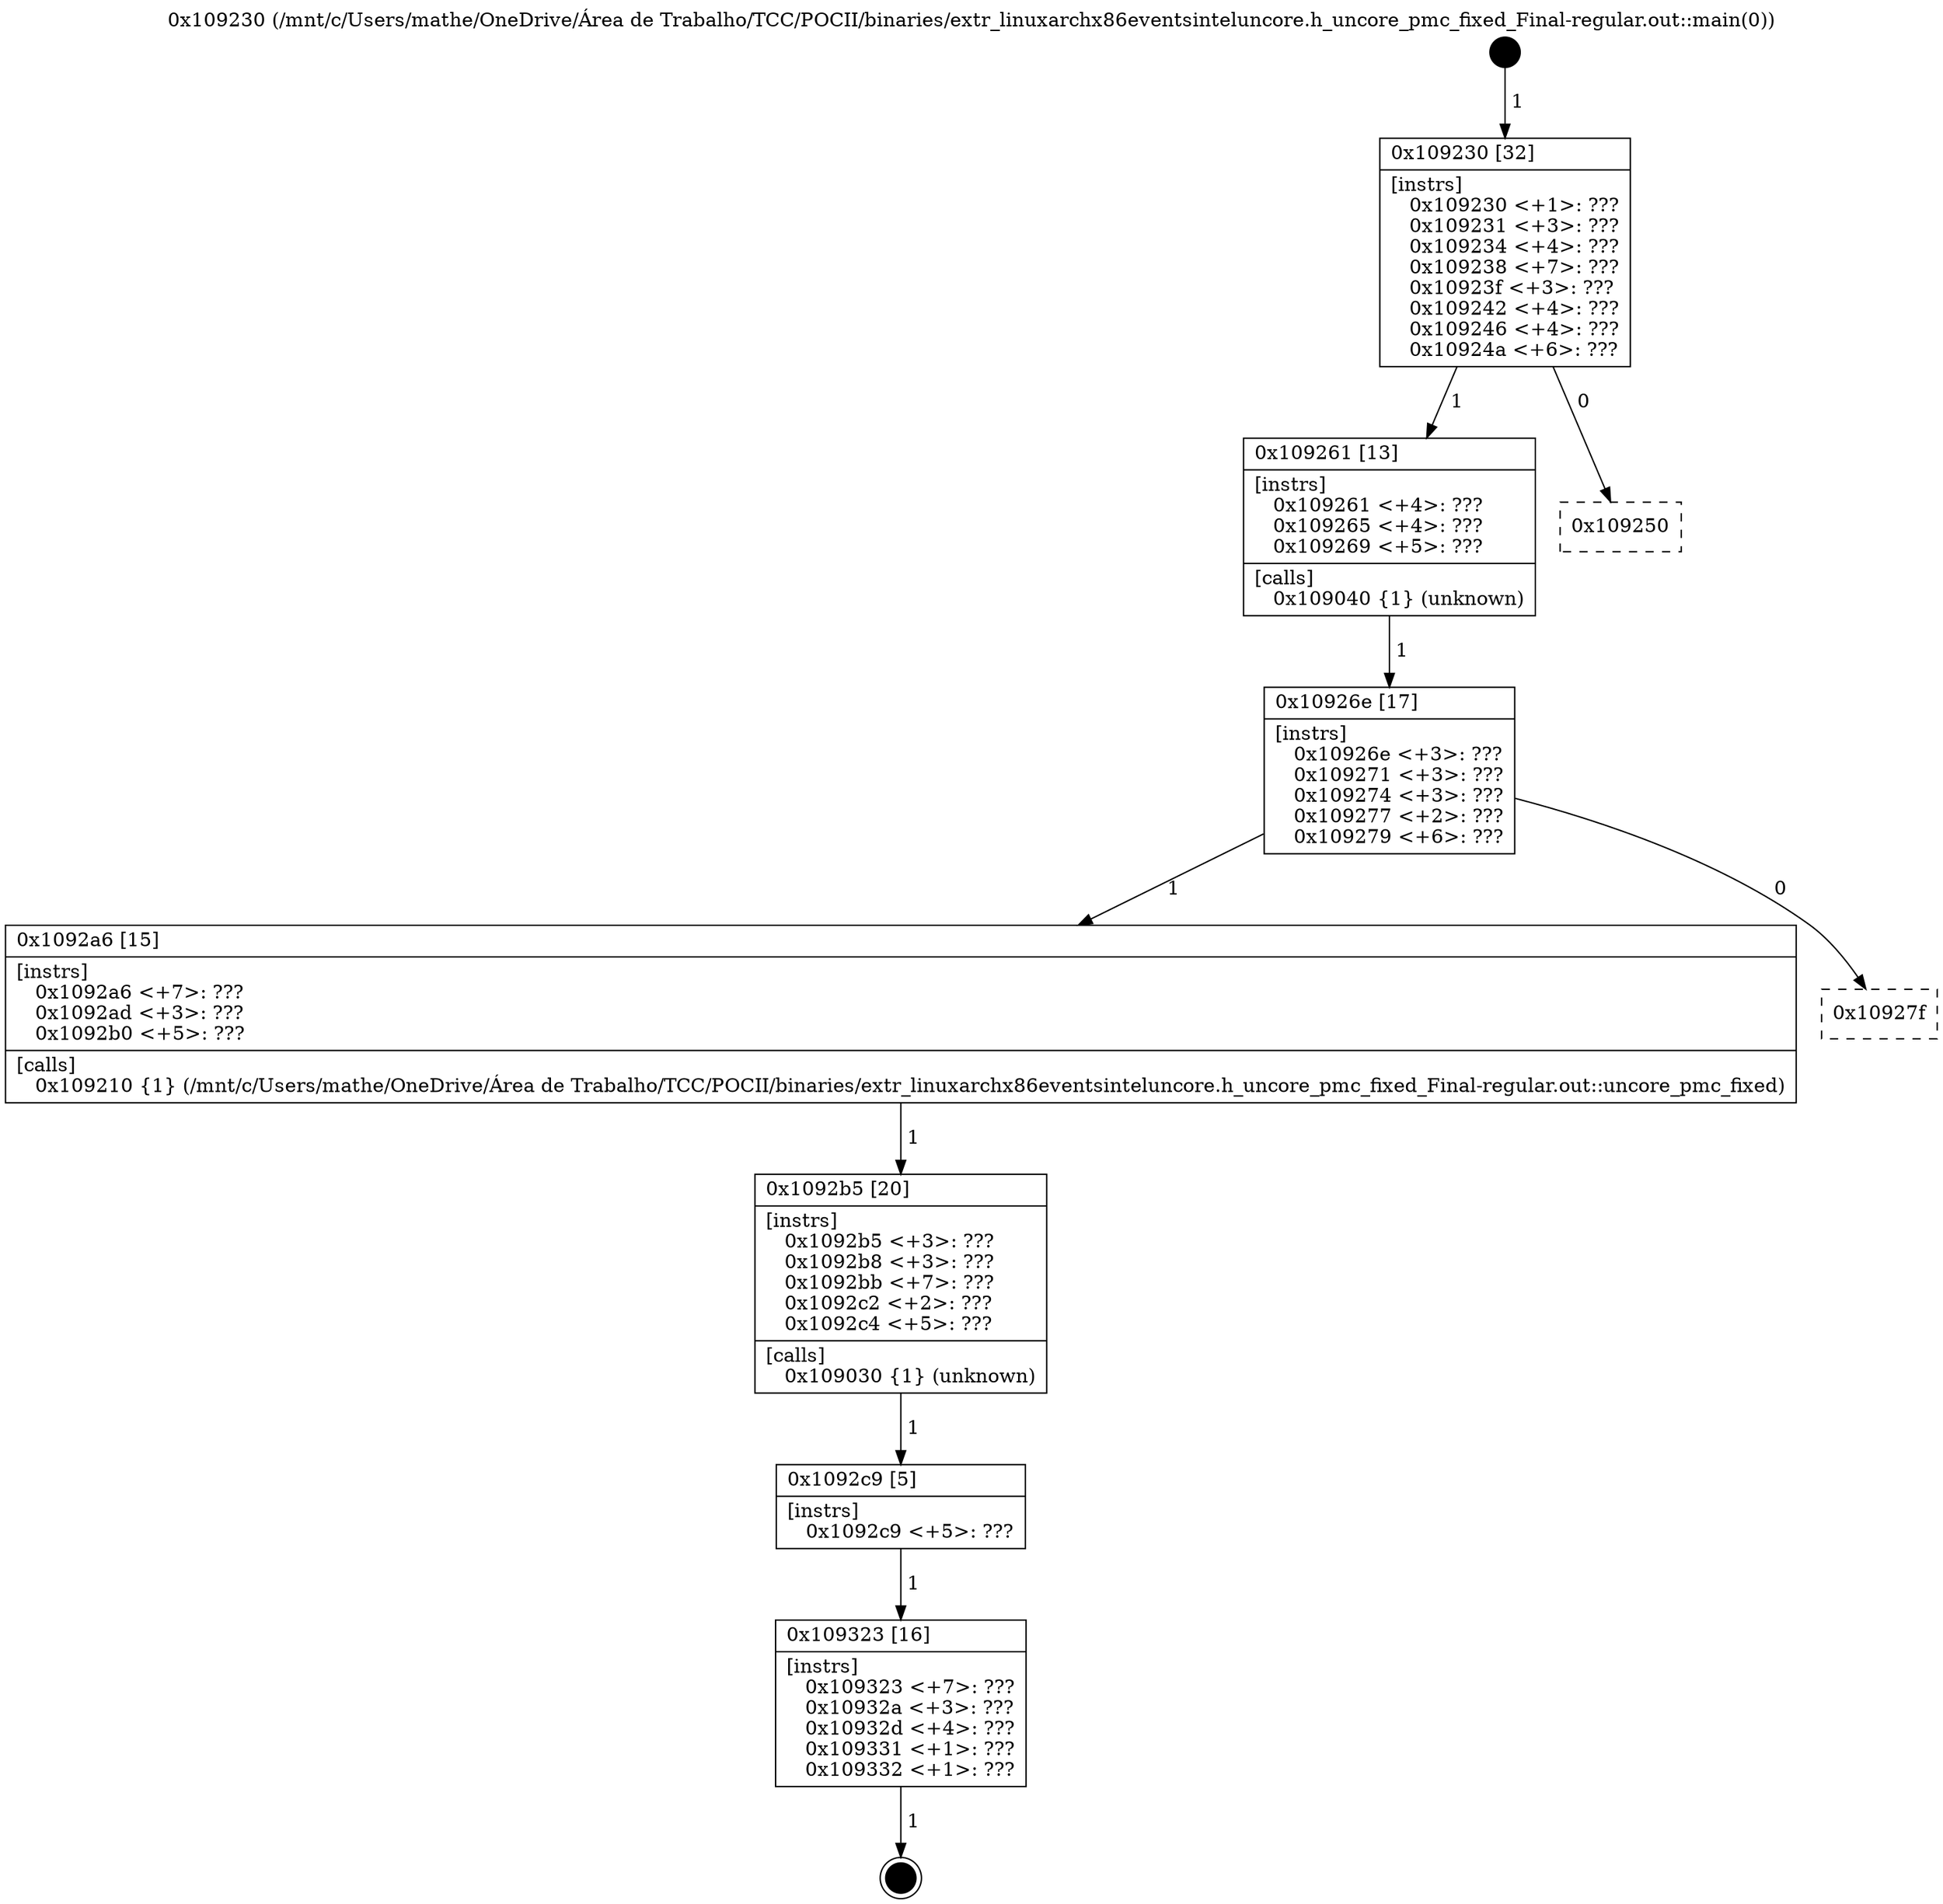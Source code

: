 digraph "0x109230" {
  label = "0x109230 (/mnt/c/Users/mathe/OneDrive/Área de Trabalho/TCC/POCII/binaries/extr_linuxarchx86eventsinteluncore.h_uncore_pmc_fixed_Final-regular.out::main(0))"
  labelloc = "t"
  node[shape=record]

  Entry [label="",width=0.3,height=0.3,shape=circle,fillcolor=black,style=filled]
  "0x109230" [label="{
     0x109230 [32]\l
     | [instrs]\l
     &nbsp;&nbsp;0x109230 \<+1\>: ???\l
     &nbsp;&nbsp;0x109231 \<+3\>: ???\l
     &nbsp;&nbsp;0x109234 \<+4\>: ???\l
     &nbsp;&nbsp;0x109238 \<+7\>: ???\l
     &nbsp;&nbsp;0x10923f \<+3\>: ???\l
     &nbsp;&nbsp;0x109242 \<+4\>: ???\l
     &nbsp;&nbsp;0x109246 \<+4\>: ???\l
     &nbsp;&nbsp;0x10924a \<+6\>: ???\l
  }"]
  "0x109261" [label="{
     0x109261 [13]\l
     | [instrs]\l
     &nbsp;&nbsp;0x109261 \<+4\>: ???\l
     &nbsp;&nbsp;0x109265 \<+4\>: ???\l
     &nbsp;&nbsp;0x109269 \<+5\>: ???\l
     | [calls]\l
     &nbsp;&nbsp;0x109040 \{1\} (unknown)\l
  }"]
  "0x109250" [label="{
     0x109250\l
  }", style=dashed]
  "0x10926e" [label="{
     0x10926e [17]\l
     | [instrs]\l
     &nbsp;&nbsp;0x10926e \<+3\>: ???\l
     &nbsp;&nbsp;0x109271 \<+3\>: ???\l
     &nbsp;&nbsp;0x109274 \<+3\>: ???\l
     &nbsp;&nbsp;0x109277 \<+2\>: ???\l
     &nbsp;&nbsp;0x109279 \<+6\>: ???\l
  }"]
  "0x1092a6" [label="{
     0x1092a6 [15]\l
     | [instrs]\l
     &nbsp;&nbsp;0x1092a6 \<+7\>: ???\l
     &nbsp;&nbsp;0x1092ad \<+3\>: ???\l
     &nbsp;&nbsp;0x1092b0 \<+5\>: ???\l
     | [calls]\l
     &nbsp;&nbsp;0x109210 \{1\} (/mnt/c/Users/mathe/OneDrive/Área de Trabalho/TCC/POCII/binaries/extr_linuxarchx86eventsinteluncore.h_uncore_pmc_fixed_Final-regular.out::uncore_pmc_fixed)\l
  }"]
  "0x10927f" [label="{
     0x10927f\l
  }", style=dashed]
  "0x1092b5" [label="{
     0x1092b5 [20]\l
     | [instrs]\l
     &nbsp;&nbsp;0x1092b5 \<+3\>: ???\l
     &nbsp;&nbsp;0x1092b8 \<+3\>: ???\l
     &nbsp;&nbsp;0x1092bb \<+7\>: ???\l
     &nbsp;&nbsp;0x1092c2 \<+2\>: ???\l
     &nbsp;&nbsp;0x1092c4 \<+5\>: ???\l
     | [calls]\l
     &nbsp;&nbsp;0x109030 \{1\} (unknown)\l
  }"]
  "0x1092c9" [label="{
     0x1092c9 [5]\l
     | [instrs]\l
     &nbsp;&nbsp;0x1092c9 \<+5\>: ???\l
  }"]
  "0x109323" [label="{
     0x109323 [16]\l
     | [instrs]\l
     &nbsp;&nbsp;0x109323 \<+7\>: ???\l
     &nbsp;&nbsp;0x10932a \<+3\>: ???\l
     &nbsp;&nbsp;0x10932d \<+4\>: ???\l
     &nbsp;&nbsp;0x109331 \<+1\>: ???\l
     &nbsp;&nbsp;0x109332 \<+1\>: ???\l
  }"]
  Exit [label="",width=0.3,height=0.3,shape=circle,fillcolor=black,style=filled,peripheries=2]
  Entry -> "0x109230" [label=" 1"]
  "0x109230" -> "0x109261" [label=" 1"]
  "0x109230" -> "0x109250" [label=" 0"]
  "0x109261" -> "0x10926e" [label=" 1"]
  "0x10926e" -> "0x1092a6" [label=" 1"]
  "0x10926e" -> "0x10927f" [label=" 0"]
  "0x1092a6" -> "0x1092b5" [label=" 1"]
  "0x1092b5" -> "0x1092c9" [label=" 1"]
  "0x1092c9" -> "0x109323" [label=" 1"]
  "0x109323" -> Exit [label=" 1"]
}
